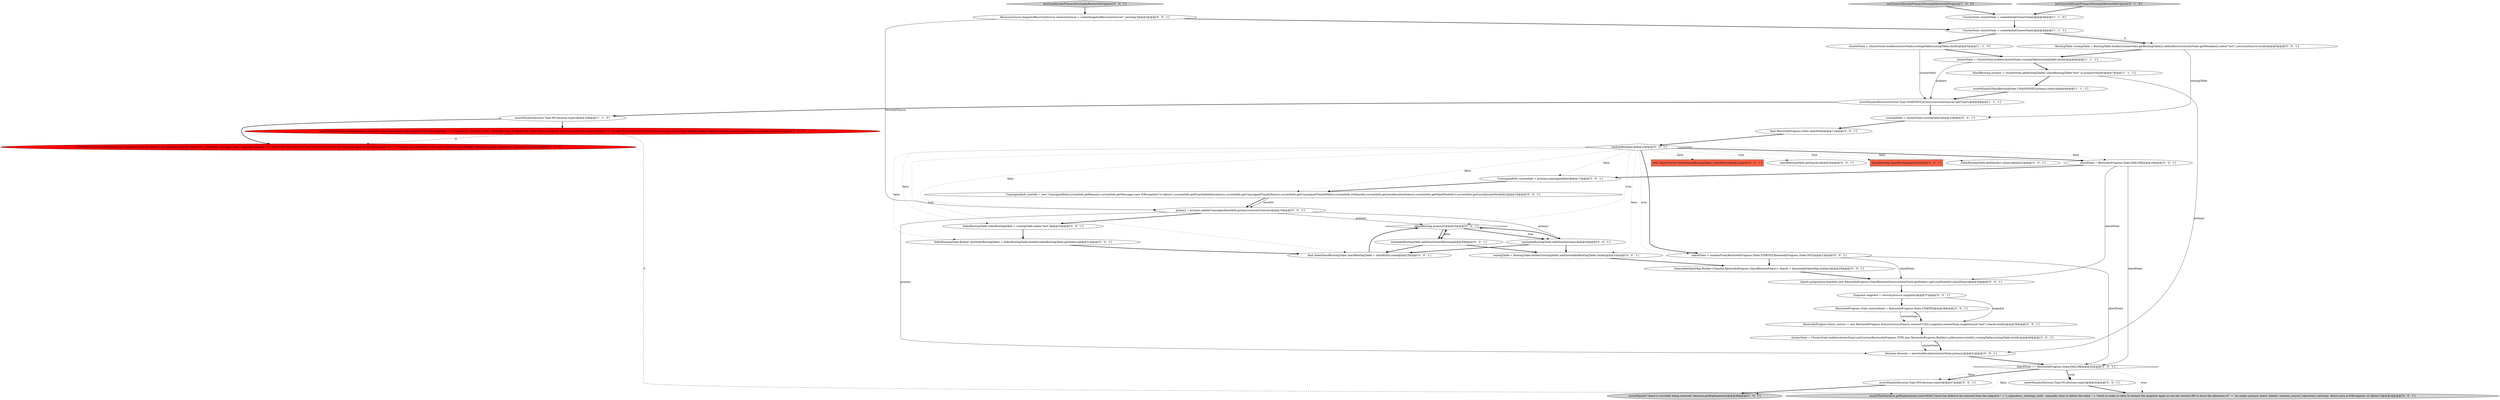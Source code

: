 digraph {
17 [style = filled, label = "shardRouting.primary()@@@25@@@['0', '0', '1']", fillcolor = white, shape = diamond image = "AAA0AAABBB3BBB"];
42 [style = filled, label = "shardState = RestoreInProgress.State.FAILURE@@@16@@@['0', '0', '1']", fillcolor = white, shape = ellipse image = "AAA0AAABBB3BBB"];
38 [style = filled, label = "assertEquals(Decision.Type.YES,decision.type())@@@47@@@['0', '0', '1']", fillcolor = white, shape = ellipse image = "AAA0AAABBB3BBB"];
24 [style = filled, label = "UnassignedInfo newInfo = new UnassignedInfo(currentInfo.getReason(),currentInfo.getMessage(),new IOException(\"i/o failure\"),currentInfo.getNumFailedAllocations(),currentInfo.getUnassignedTimeInNanos(),currentInfo.getUnassignedTimeInMillis(),currentInfo.isDelayed(),currentInfo.getLastAllocationStatus(),currentInfo.getFailedNodeIds(),currentInfo.getLastAllocatedNodeId())@@@18@@@['0', '0', '1']", fillcolor = white, shape = ellipse image = "AAA0AAABBB3BBB"];
43 [style = filled, label = "UnassignedInfo currentInfo = primary.unassignedInfo()@@@17@@@['0', '0', '1']", fillcolor = white, shape = ellipse image = "AAA0AAABBB3BBB"];
41 [style = filled, label = "RestoreInProgress.Entry restore = new RestoreInProgress.Entry(recoverySource.restoreUUID(),snapshot,restoreState,singletonList(\"test\"),shards.build())@@@39@@@['0', '0', '1']", fillcolor = white, shape = ellipse image = "AAA0AAABBB3BBB"];
7 [style = filled, label = "clusterState = ClusterState.builder(clusterState).routingTable(routingTable).build()@@@5@@@['1', '1', '0']", fillcolor = white, shape = ellipse image = "AAA0AAABBB1BBB"];
10 [style = filled, label = "testCannotAllocatePrimaryMissingInRestoreInProgress['0', '1', '0']", fillcolor = lightgray, shape = diamond image = "AAA0AAABBB2BBB"];
23 [style = filled, label = "final ObjectCursor<IndexShardRoutingTable> shardEntry@@@22@@@['0', '0', '1']", fillcolor = tomato, shape = box image = "AAA0AAABBB3BBB"];
16 [style = filled, label = "final IndexShardRoutingTable shardRoutingTable = shardEntry.value@@@23@@@['0', '0', '1']", fillcolor = white, shape = ellipse image = "AAA0AAABBB3BBB"];
39 [style = filled, label = "assertEquals(Decision.Type.NO,decision.type())@@@43@@@['0', '0', '1']", fillcolor = white, shape = ellipse image = "AAA0AAABBB3BBB"];
5 [style = filled, label = "clusterState = ClusterState.builder(clusterState).routingTable(routingTable).build()@@@6@@@['1', '1', '1']", fillcolor = white, shape = ellipse image = "AAA0AAABBB1BBB"];
6 [style = filled, label = "ClusterState clusterState = createInitialClusterState()@@@4@@@['1', '1', '1']", fillcolor = white, shape = ellipse image = "AAA0AAABBB1BBB"];
44 [style = filled, label = "shardState = randomFrom(RestoreInProgress.State.STARTED,RestoreInProgress.State.INIT)@@@13@@@['0', '0', '1']", fillcolor = white, shape = ellipse image = "AAA0AAABBB3BBB"];
33 [style = filled, label = "shards.put(primary.shardId(),new RestoreInProgress.ShardRestoreStatus(clusterState.getNodes().getLocalNodeId(),shardState))@@@36@@@['0', '0', '1']", fillcolor = white, shape = ellipse image = "AAA0AAABBB3BBB"];
22 [style = filled, label = "Snapshot snapshot = recoverySource.snapshot()@@@37@@@['0', '0', '1']", fillcolor = white, shape = ellipse image = "AAA0AAABBB3BBB"];
36 [style = filled, label = "RestoreInProgress.State restoreState = RestoreInProgress.State.STARTED@@@38@@@['0', '0', '1']", fillcolor = white, shape = ellipse image = "AAA0AAABBB3BBB"];
28 [style = filled, label = "RecoverySource.SnapshotRecoverySource recoverySource = createSnapshotRecoverySource(\"_existing\")@@@3@@@['0', '0', '1']", fillcolor = white, shape = ellipse image = "AAA0AAABBB3BBB"];
25 [style = filled, label = "newIndexRoutingTable.addShard(primary)@@@26@@@['0', '0', '1']", fillcolor = white, shape = ellipse image = "AAA0AAABBB3BBB"];
27 [style = filled, label = "shardRoutingTable.getShards()@@@24@@@['0', '0', '1']", fillcolor = white, shape = ellipse image = "AAA0AAABBB3BBB"];
8 [style = filled, label = "assertEquals(ShardRoutingState.UNASSIGNED,primary.state())@@@8@@@['1', '1', '1']", fillcolor = white, shape = ellipse image = "AAA0AAABBB1BBB"];
2 [style = filled, label = "assertEquals(Decision.Type.NO,decision.type())@@@10@@@['1', '1', '0']", fillcolor = white, shape = ellipse image = "AAA0AAABBB1BBB"];
31 [style = filled, label = "ShardRouting shardRouting@@@24@@@['0', '0', '1']", fillcolor = tomato, shape = box image = "AAA0AAABBB3BBB"];
32 [style = filled, label = "ImmutableOpenMap.Builder<ShardId,RestoreInProgress.ShardRestoreStatus> shards = ImmutableOpenMap.builder()@@@35@@@['0', '0', '1']", fillcolor = white, shape = ellipse image = "AAA0AAABBB3BBB"];
13 [style = filled, label = "indexRoutingTable.getShards().values()@@@22@@@['0', '0', '1']", fillcolor = white, shape = ellipse image = "AAA0AAABBB3BBB"];
40 [style = filled, label = "final RestoreInProgress.State shardState@@@11@@@['0', '0', '1']", fillcolor = white, shape = ellipse image = "AAA0AAABBB3BBB"];
1 [style = filled, label = "assertEquals(RecoverySource.Type.SNAPSHOT,primary.recoverySource().getType())@@@9@@@['1', '1', '1']", fillcolor = white, shape = ellipse image = "AAA0AAABBB1BBB"];
14 [style = filled, label = "assertThat(decision.getExplanation(),startsWith(\"shard has failed to be restored from the snapshot \" + \"(_repository:_existing/_uuid( - manually close or delete the index \" + \"(test( in order to retry to restore the snapshot again or use the reroute API to force the allocation of \" + \"an empty primary shard. Details: (restore_source(_repository/_existing(, failure java.io.IOException: i/o failure\"))@@@44@@@['0', '0', '1']", fillcolor = lightgray, shape = ellipse image = "AAA0AAABBB3BBB"];
0 [style = filled, label = "ShardRouting primary = clusterState.getRoutingTable().shardRoutingTable(\"test\",0).primaryShard()@@@7@@@['1', '1', '1']", fillcolor = white, shape = ellipse image = "AAA0AAABBB1BBB"];
18 [style = filled, label = "assertEquals(\"shard is currently being restored\",decision.getExplanation())@@@48@@@['0', '0', '1']", fillcolor = lightgray, shape = ellipse image = "AAA0AAABBB3BBB"];
20 [style = filled, label = "randomBoolean()@@@12@@@['0', '0', '1']", fillcolor = white, shape = diamond image = "AAA0AAABBB3BBB"];
26 [style = filled, label = "IndexRoutingTable.Builder newIndexRoutingTable = IndexRoutingTable.builder(indexRoutingTable.getIndex())@@@21@@@['0', '0', '1']", fillcolor = white, shape = ellipse image = "AAA0AAABBB3BBB"];
34 [style = filled, label = "newIndexRoutingTable.addShard(shardRouting)@@@29@@@['0', '0', '1']", fillcolor = white, shape = ellipse image = "AAA0AAABBB3BBB"];
15 [style = filled, label = "testCanAllocatePrimaryExistingInRestoreInProgress['0', '0', '1']", fillcolor = lightgray, shape = diamond image = "AAA0AAABBB3BBB"];
35 [style = filled, label = "IndexRoutingTable indexRoutingTable = routingTable.index(\"test\")@@@20@@@['0', '0', '1']", fillcolor = white, shape = ellipse image = "AAA0AAABBB3BBB"];
21 [style = filled, label = "Decision decision = executeAllocation(clusterState,primary)@@@41@@@['0', '0', '1']", fillcolor = white, shape = ellipse image = "AAA0AAABBB3BBB"];
12 [style = filled, label = "RoutingTable routingTable = RoutingTable.builder(clusterState.getRoutingTable()).addAsRestore(clusterState.getMetadata().index(\"test\"),recoverySource).build()@@@5@@@['0', '0', '1']", fillcolor = white, shape = ellipse image = "AAA0AAABBB3BBB"];
11 [style = filled, label = "assertThat(decision.getExplanation(),equalTo(\"shard has failed to be restored from the snapshot (_repository:_missing/_uuid( - manually close or \" + \"delete the index (test( in order to retry to restore the snapshot again or use the reroute API \" + \"to force the allocation of an empty primary shard. Details: (restore_source(_repository/_missing((\"))@@@11@@@['0', '1', '0']", fillcolor = red, shape = ellipse image = "AAA1AAABBB2BBB"];
19 [style = filled, label = "routingTable = RoutingTable.builder(routingTable).add(newIndexRoutingTable).build()@@@33@@@['0', '0', '1']", fillcolor = white, shape = ellipse image = "AAA0AAABBB3BBB"];
29 [style = filled, label = "routingTable = clusterState.routingTable()@@@10@@@['0', '0', '1']", fillcolor = white, shape = ellipse image = "AAA0AAABBB3BBB"];
30 [style = filled, label = "clusterState = ClusterState.builder(clusterState).putCustom(RestoreInProgress.TYPE,new RestoreInProgress.Builder().add(restore).build()).routingTable(routingTable).build()@@@40@@@['0', '0', '1']", fillcolor = white, shape = ellipse image = "AAA0AAABBB3BBB"];
3 [style = filled, label = "assertThat(decision.getExplanation(),equalTo(\"shard has failed to be restored from the snapshot \" + \"(_repository:_missing/_uuid( - manually close or delete the index (test( in order to retry to restore the snapshot again \" + \"or use the reroute API to force the allocation of an empty primary shard. Details: (restore_source(_repository/_missing((\"))@@@11@@@['1', '0', '0']", fillcolor = red, shape = ellipse image = "AAA1AAABBB1BBB"];
37 [style = filled, label = "primary = primary.updateUnassigned(newInfo,primary.recoverySource())@@@19@@@['0', '0', '1']", fillcolor = white, shape = ellipse image = "AAA0AAABBB3BBB"];
45 [style = filled, label = "shardState == RestoreInProgress.State.FAILURE@@@42@@@['0', '0', '1']", fillcolor = white, shape = diamond image = "AAA0AAABBB3BBB"];
9 [style = filled, label = "ClusterState clusterState = createInitialClusterState()@@@3@@@['1', '1', '0']", fillcolor = white, shape = ellipse image = "AAA0AAABBB1BBB"];
4 [style = filled, label = "testCannotAllocatePrimaryMissingInRestoreInProgress['1', '0', '0']", fillcolor = lightgray, shape = diamond image = "AAA0AAABBB1BBB"];
17->25 [style = bold, label=""];
28->6 [style = bold, label=""];
12->5 [style = bold, label=""];
39->14 [style = bold, label=""];
20->27 [style = dotted, label="true"];
40->20 [style = bold, label=""];
9->6 [style = bold, label=""];
42->33 [style = solid, label="shardState"];
8->1 [style = bold, label=""];
30->21 [style = solid, label="clusterState"];
5->0 [style = bold, label=""];
20->31 [style = dotted, label="true"];
43->24 [style = bold, label=""];
34->17 [style = bold, label=""];
45->38 [style = bold, label=""];
0->8 [style = bold, label=""];
25->19 [style = bold, label=""];
20->13 [style = dotted, label="false"];
44->33 [style = solid, label="shardState"];
28->37 [style = solid, label="recoverySource"];
5->1 [style = solid, label="primary"];
36->41 [style = bold, label=""];
34->19 [style = bold, label=""];
16->17 [style = bold, label=""];
20->23 [style = dotted, label="false"];
24->37 [style = solid, label="newInfo"];
17->34 [style = dotted, label="false"];
26->16 [style = bold, label=""];
21->45 [style = bold, label=""];
36->41 [style = solid, label="restoreState"];
17->34 [style = bold, label=""];
7->5 [style = bold, label=""];
41->30 [style = bold, label=""];
38->18 [style = bold, label=""];
44->32 [style = bold, label=""];
45->39 [style = dotted, label="true"];
29->40 [style = bold, label=""];
6->7 [style = bold, label=""];
37->21 [style = solid, label="primary"];
20->24 [style = dotted, label="false"];
20->42 [style = dotted, label="false"];
4->9 [style = bold, label=""];
20->35 [style = dotted, label="false"];
20->17 [style = dotted, label="true"];
2->3 [style = bold, label=""];
25->16 [style = bold, label=""];
25->17 [style = bold, label=""];
32->33 [style = bold, label=""];
44->45 [style = solid, label="shardState"];
30->21 [style = bold, label=""];
20->44 [style = dotted, label="true"];
19->32 [style = bold, label=""];
22->41 [style = solid, label="snapshot"];
17->25 [style = dotted, label="true"];
15->28 [style = bold, label=""];
45->14 [style = dotted, label="true"];
34->16 [style = bold, label=""];
12->29 [style = solid, label="routingTable"];
45->18 [style = dotted, label="false"];
20->42 [style = bold, label=""];
1->2 [style = bold, label=""];
10->9 [style = bold, label=""];
20->43 [style = dotted, label="false"];
37->35 [style = bold, label=""];
1->29 [style = bold, label=""];
3->14 [style = dashed, label="0"];
20->26 [style = dotted, label="false"];
35->26 [style = bold, label=""];
2->11 [style = bold, label=""];
33->22 [style = bold, label=""];
45->39 [style = bold, label=""];
6->12 [style = bold, label=""];
37->25 [style = solid, label="primary"];
42->43 [style = bold, label=""];
37->17 [style = solid, label="primary"];
0->21 [style = solid, label="primary"];
42->45 [style = solid, label="shardState"];
20->44 [style = bold, label=""];
6->12 [style = dashed, label="0"];
7->1 [style = solid, label="clusterState"];
22->36 [style = bold, label=""];
24->37 [style = bold, label=""];
20->19 [style = dotted, label="false"];
20->37 [style = dotted, label="false"];
3->11 [style = dashed, label="0"];
45->38 [style = dotted, label="false"];
20->16 [style = dotted, label="true"];
}
